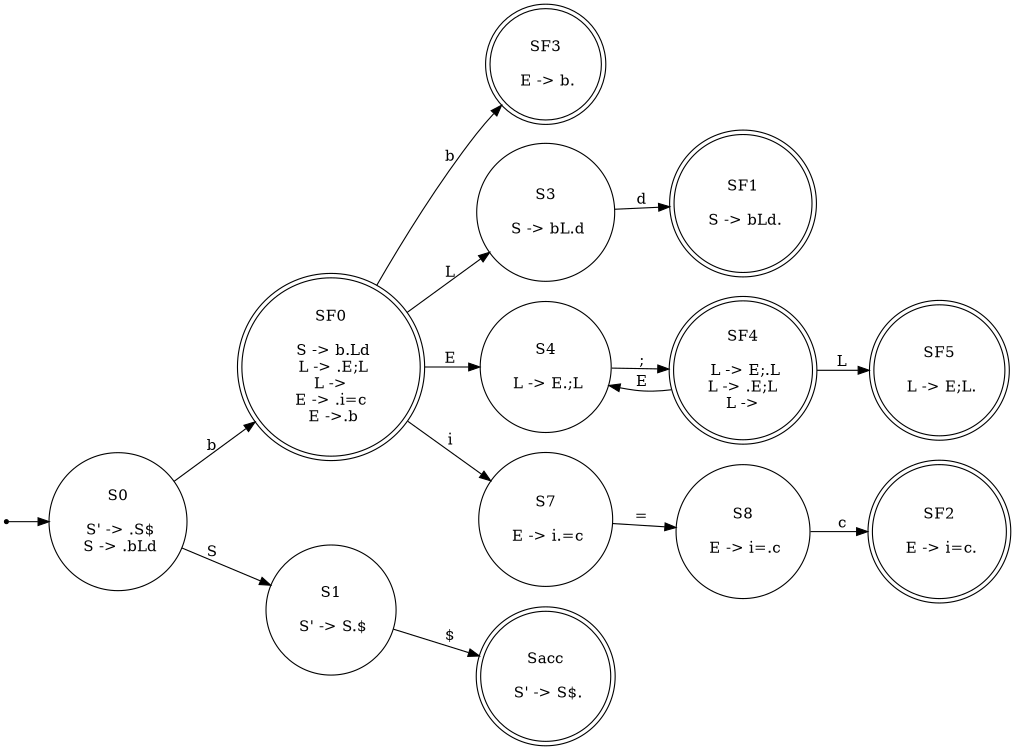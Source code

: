 digraph automata_7 {
    rankdir=LR;
    size="8,5"

    node [shape = doublecircle]; SF0, SF1, SF2, SF3, SF4, SF5, Sacc;
    node [shape = point ]; init
    node [shape = circle];

    S0 [label="S0\n\n S' -> .S$\n S -> .bLd"];
    S1 [label="S1\n\n S' -> S.$"];
    Sacc [label="Sacc\n\n S' -> S$."];
    SF0 [label="SF0\n\n S -> b.Ld\n L -> .E;L\n L -> \n E -> .i=c \n E ->.b"];
    S3 [label="S3\n\n S -> bL.d"];
    SF1 [label="SF1\n\n S -> bLd."];
    S4 [label="S4\n\n L -> E.;L\n"];    
    SF4 [label="SF4\n\n L -> E;.L\n L -> .E;L \n L -> "];    
    SF5 [label="SF5\n\n L -> E;L.\n"];
    S7 [label="S7\n\n E -> i.=c\n"];
    S8 [label="S8\n\n E -> i=.c\n"];
    SF2 [label="SF2\n\n E -> i=c.\n"];
    SF3 [label="SF3\n\n E -> b.\n"];


    init -> S0;
    S0 -> S1 [label = S];
    S1 -> Sacc [label = "$"];
    S0 -> SF0 [label = b];
    SF0 -> S3 [label = L];
    S3 -> SF1 [label = d];
    SF0 -> S4 [label = E];
    S4 -> SF4 [label = ";"];
    SF4 -> SF5 [label = L];
    SF0 -> S7 [label = i];
    S7 -> S8 [label = "="];
    S8 -> SF2 [label = c];
    SF0 -> SF3 [label = b];
    SF4 -> S4 [label = E];
}
